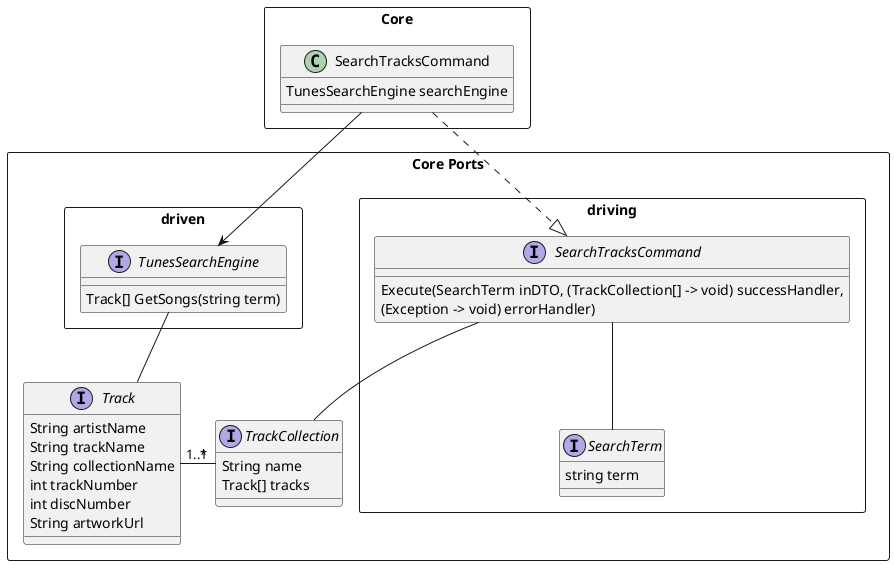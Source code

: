 @startuml

package "Core Ports" <<Rectangle>> {

interface Track {
	String artistName
   	String trackName
  	String collectionName
	int trackNumber
	int discNumber
  	String artworkUrl
}


interface TrackCollection {
	String name
	Track[] tracks
}

package "driving" <<Rectangle>> {
    interface SearchTerm {
        string term
    }

    interface SearchTracksCommand {
            {method} Execute(SearchTerm inDTO, (TrackCollection[] -> void) successHandler,
            (Exception -> void) errorHandler)
    }

}

package "driven" <<Rectangle>> {
        interface TunesSearchEngine {
            Track[] GetSongs(string term)
        }

        

}

}

package "Core" <<Rectangle>> {
    class "SearchTracksCommand" as CommandHandler {
        TunesSearchEngine searchEngine
    }
}


CommandHandler ..|> SearchTracksCommand
CommandHandler -> TunesSearchEngine
SearchTracksCommand -- SearchTerm
TunesSearchEngine -- Track
SearchTracksCommand -- TrackCollection
TrackCollection "1" - "1..*" Track
@enduml

